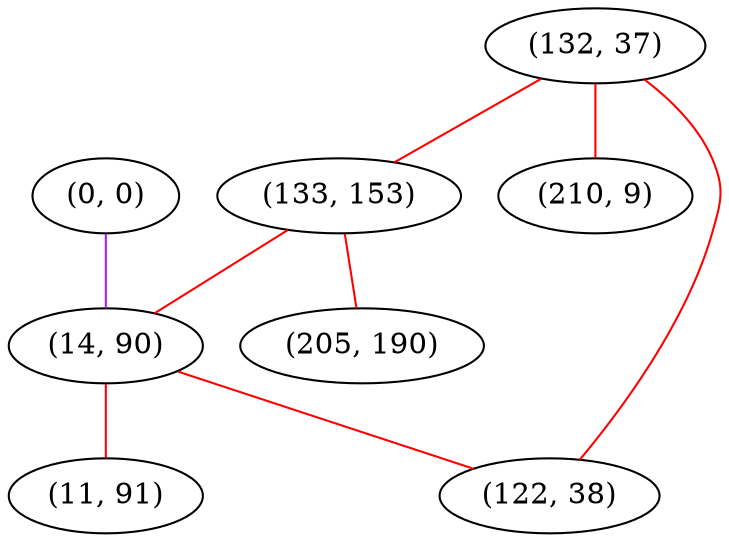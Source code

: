 graph "" {
"(0, 0)";
"(132, 37)";
"(133, 153)";
"(14, 90)";
"(11, 91)";
"(210, 9)";
"(205, 190)";
"(122, 38)";
"(0, 0)" -- "(14, 90)"  [color=purple, key=0, weight=4];
"(132, 37)" -- "(133, 153)"  [color=red, key=0, weight=1];
"(132, 37)" -- "(122, 38)"  [color=red, key=0, weight=1];
"(132, 37)" -- "(210, 9)"  [color=red, key=0, weight=1];
"(133, 153)" -- "(205, 190)"  [color=red, key=0, weight=1];
"(133, 153)" -- "(14, 90)"  [color=red, key=0, weight=1];
"(14, 90)" -- "(122, 38)"  [color=red, key=0, weight=1];
"(14, 90)" -- "(11, 91)"  [color=red, key=0, weight=1];
}
